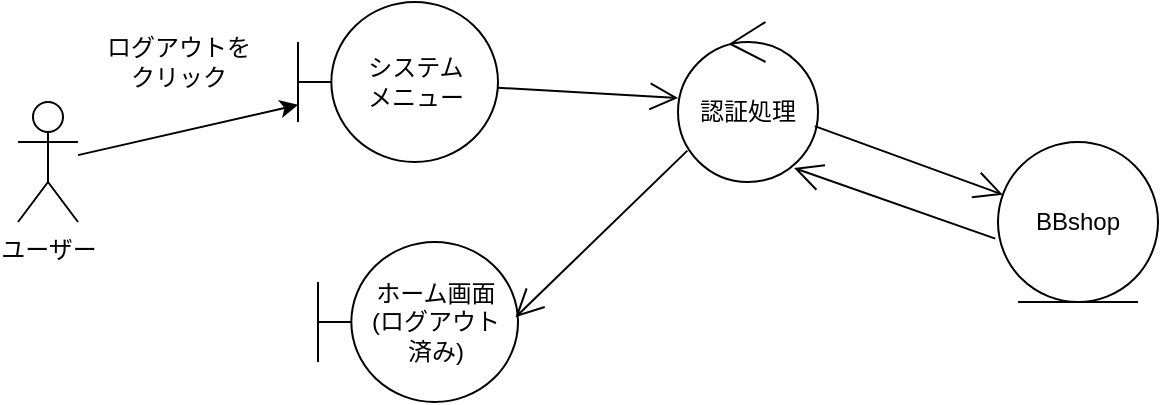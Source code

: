 <mxfile version="28.2.5">
  <diagram id="I1uEsD58bFPPR_qfSrW8" name="ページ1">
    <mxGraphModel dx="786" dy="498" grid="1" gridSize="10" guides="1" tooltips="1" connect="1" arrows="1" fold="1" page="1" pageScale="1" pageWidth="827" pageHeight="1169" math="0" shadow="0">
      <root>
        <mxCell id="0" />
        <mxCell id="1" parent="0" />
        <mxCell id="QdJKaLRLzhFMjyFhrieu-2" value="ユーザー" style="shape=umlActor;verticalLabelPosition=bottom;verticalAlign=top;html=1;" vertex="1" parent="1">
          <mxGeometry x="120" y="220" width="30" height="60" as="geometry" />
        </mxCell>
        <mxCell id="QdJKaLRLzhFMjyFhrieu-3" value="システム&lt;div&gt;メニュー&lt;/div&gt;" style="shape=umlBoundary;whiteSpace=wrap;html=1;" vertex="1" parent="1">
          <mxGeometry x="260" y="170" width="100" height="80" as="geometry" />
        </mxCell>
        <mxCell id="QdJKaLRLzhFMjyFhrieu-4" value="" style="endArrow=classic;html=1;rounded=0;" edge="1" parent="1" source="QdJKaLRLzhFMjyFhrieu-2" target="QdJKaLRLzhFMjyFhrieu-3">
          <mxGeometry width="50" height="50" relative="1" as="geometry">
            <mxPoint x="380" y="290" as="sourcePoint" />
            <mxPoint x="430" y="240" as="targetPoint" />
          </mxGeometry>
        </mxCell>
        <mxCell id="QdJKaLRLzhFMjyFhrieu-5" value="認証処理" style="ellipse;shape=umlControl;whiteSpace=wrap;html=1;" vertex="1" parent="1">
          <mxGeometry x="450" y="180" width="70" height="80" as="geometry" />
        </mxCell>
        <mxCell id="QdJKaLRLzhFMjyFhrieu-6" value="ログアウトを&lt;div&gt;クリック&lt;/div&gt;" style="text;html=1;align=center;verticalAlign=middle;resizable=0;points=[];autosize=1;strokeColor=none;fillColor=default;" vertex="1" parent="1">
          <mxGeometry x="150" y="180" width="100" height="40" as="geometry" />
        </mxCell>
        <mxCell id="QdJKaLRLzhFMjyFhrieu-7" value="BBshop" style="ellipse;shape=umlEntity;whiteSpace=wrap;html=1;" vertex="1" parent="1">
          <mxGeometry x="610" y="240" width="80" height="80" as="geometry" />
        </mxCell>
        <mxCell id="QdJKaLRLzhFMjyFhrieu-8" value="" style="endArrow=open;endFill=1;endSize=12;html=1;rounded=0;" edge="1" parent="1" source="QdJKaLRLzhFMjyFhrieu-3" target="QdJKaLRLzhFMjyFhrieu-5">
          <mxGeometry width="160" relative="1" as="geometry">
            <mxPoint x="330" y="260" as="sourcePoint" />
            <mxPoint x="490" y="260" as="targetPoint" />
          </mxGeometry>
        </mxCell>
        <mxCell id="QdJKaLRLzhFMjyFhrieu-9" value="" style="endArrow=open;endFill=1;endSize=12;html=1;rounded=0;" edge="1" parent="1" source="QdJKaLRLzhFMjyFhrieu-5" target="QdJKaLRLzhFMjyFhrieu-7">
          <mxGeometry width="160" relative="1" as="geometry">
            <mxPoint x="330" y="260" as="sourcePoint" />
            <mxPoint x="530" y="300" as="targetPoint" />
          </mxGeometry>
        </mxCell>
        <mxCell id="QdJKaLRLzhFMjyFhrieu-10" value="" style="endArrow=open;endFill=1;endSize=12;html=1;rounded=0;entryX=0.829;entryY=0.913;entryDx=0;entryDy=0;entryPerimeter=0;exitX=-0.017;exitY=0.604;exitDx=0;exitDy=0;exitPerimeter=0;" edge="1" parent="1" source="QdJKaLRLzhFMjyFhrieu-7" target="QdJKaLRLzhFMjyFhrieu-5">
          <mxGeometry width="160" relative="1" as="geometry">
            <mxPoint x="330" y="260" as="sourcePoint" />
            <mxPoint x="490" y="260" as="targetPoint" />
          </mxGeometry>
        </mxCell>
        <mxCell id="QdJKaLRLzhFMjyFhrieu-11" value="ホーム画面&lt;div&gt;(ログアウト&lt;/div&gt;&lt;div&gt;済み)&lt;/div&gt;" style="shape=umlBoundary;whiteSpace=wrap;html=1;" vertex="1" parent="1">
          <mxGeometry x="270" y="290" width="100" height="80" as="geometry" />
        </mxCell>
        <mxCell id="QdJKaLRLzhFMjyFhrieu-12" value="" style="endArrow=open;endFill=1;endSize=12;html=1;rounded=0;exitX=0.067;exitY=0.804;exitDx=0;exitDy=0;exitPerimeter=0;entryX=0.987;entryY=0.471;entryDx=0;entryDy=0;entryPerimeter=0;" edge="1" parent="1" source="QdJKaLRLzhFMjyFhrieu-5" target="QdJKaLRLzhFMjyFhrieu-11">
          <mxGeometry width="160" relative="1" as="geometry">
            <mxPoint x="330" y="260" as="sourcePoint" />
            <mxPoint x="490" y="260" as="targetPoint" />
          </mxGeometry>
        </mxCell>
      </root>
    </mxGraphModel>
  </diagram>
</mxfile>
